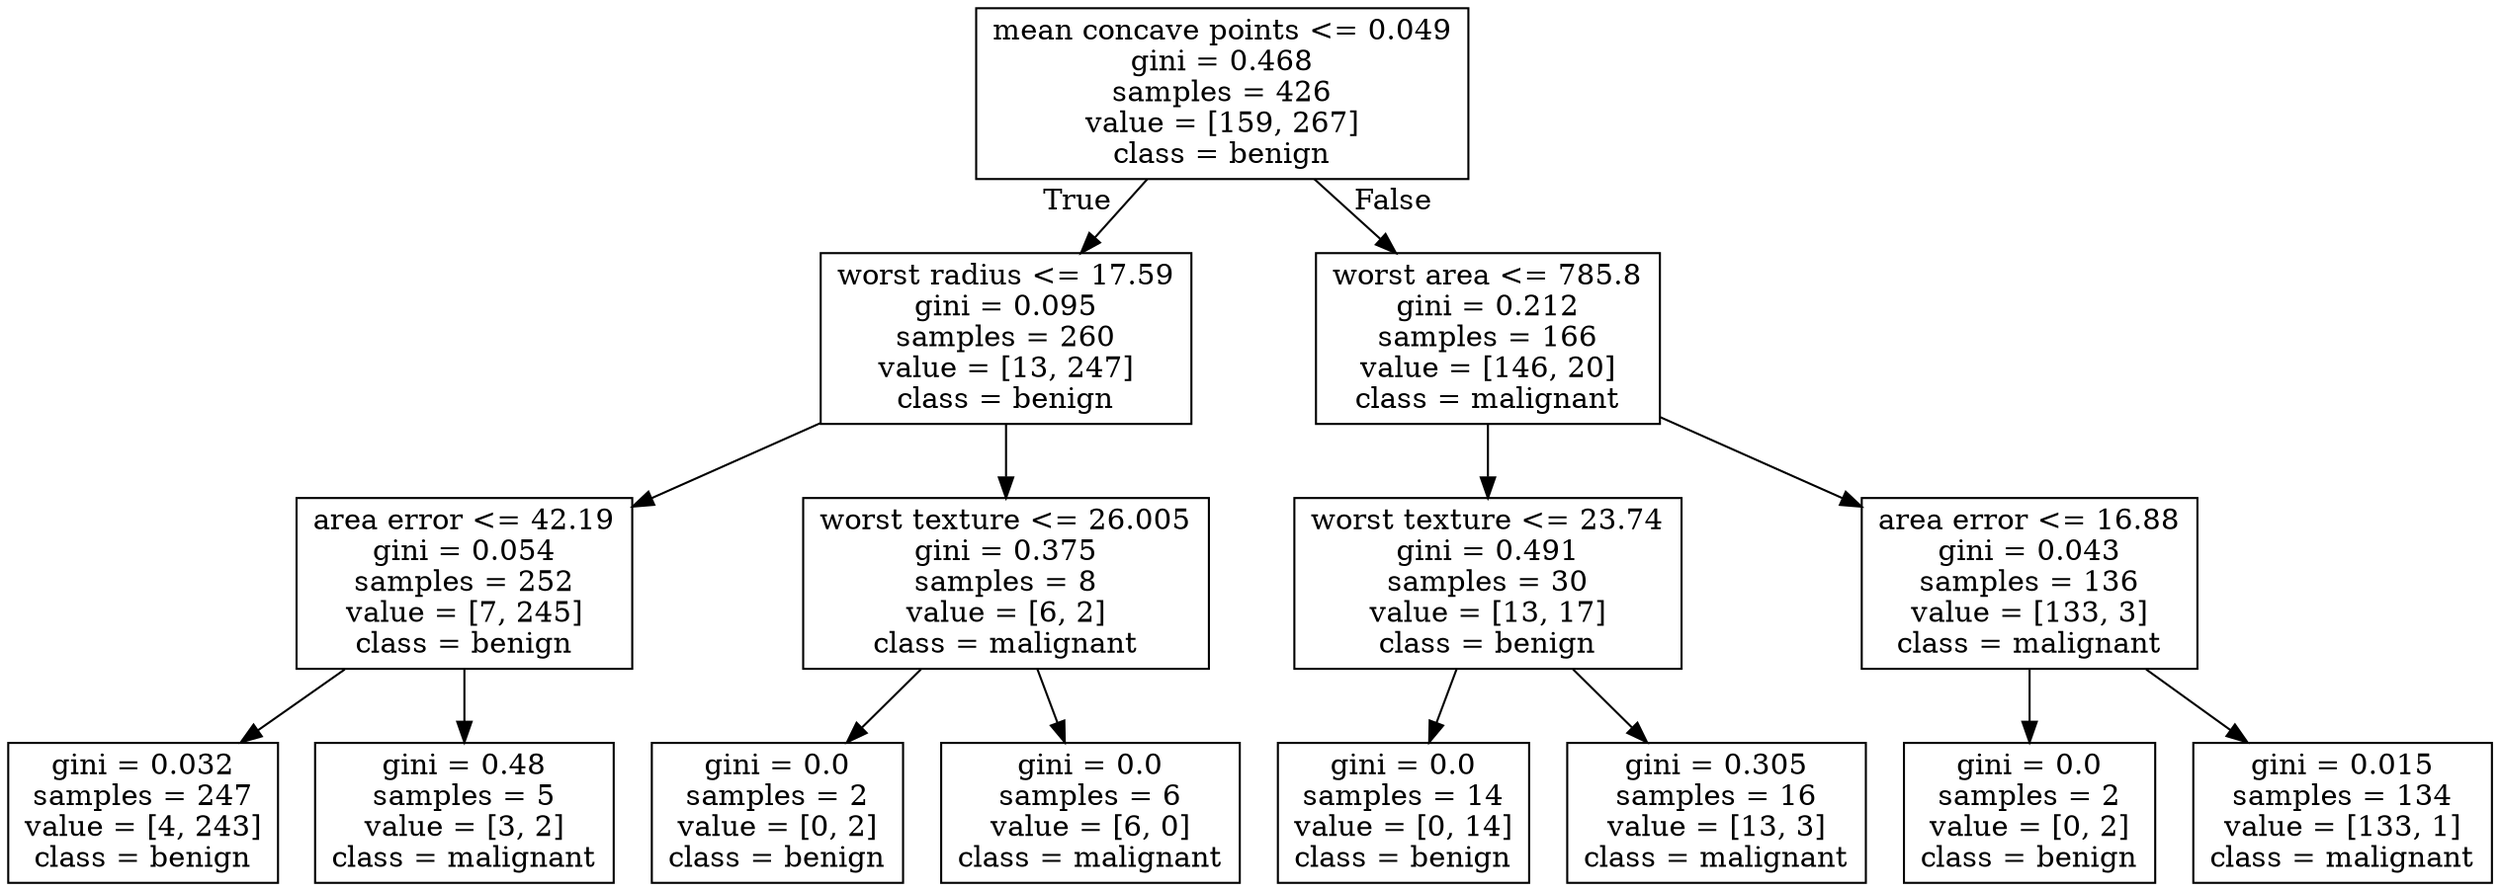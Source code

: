 digraph Tree {
node [shape=box] ;
0 [label="mean concave points <= 0.049\ngini = 0.468\nsamples = 426\nvalue = [159, 267]\nclass = benign"] ;
1 [label="worst radius <= 17.59\ngini = 0.095\nsamples = 260\nvalue = [13, 247]\nclass = benign"] ;
0 -> 1 [labeldistance=2.5, labelangle=45, headlabel="True"] ;
2 [label="area error <= 42.19\ngini = 0.054\nsamples = 252\nvalue = [7, 245]\nclass = benign"] ;
1 -> 2 ;
3 [label="gini = 0.032\nsamples = 247\nvalue = [4, 243]\nclass = benign"] ;
2 -> 3 ;
4 [label="gini = 0.48\nsamples = 5\nvalue = [3, 2]\nclass = malignant"] ;
2 -> 4 ;
5 [label="worst texture <= 26.005\ngini = 0.375\nsamples = 8\nvalue = [6, 2]\nclass = malignant"] ;
1 -> 5 ;
6 [label="gini = 0.0\nsamples = 2\nvalue = [0, 2]\nclass = benign"] ;
5 -> 6 ;
7 [label="gini = 0.0\nsamples = 6\nvalue = [6, 0]\nclass = malignant"] ;
5 -> 7 ;
8 [label="worst area <= 785.8\ngini = 0.212\nsamples = 166\nvalue = [146, 20]\nclass = malignant"] ;
0 -> 8 [labeldistance=2.5, labelangle=-45, headlabel="False"] ;
9 [label="worst texture <= 23.74\ngini = 0.491\nsamples = 30\nvalue = [13, 17]\nclass = benign"] ;
8 -> 9 ;
10 [label="gini = 0.0\nsamples = 14\nvalue = [0, 14]\nclass = benign"] ;
9 -> 10 ;
11 [label="gini = 0.305\nsamples = 16\nvalue = [13, 3]\nclass = malignant"] ;
9 -> 11 ;
12 [label="area error <= 16.88\ngini = 0.043\nsamples = 136\nvalue = [133, 3]\nclass = malignant"] ;
8 -> 12 ;
13 [label="gini = 0.0\nsamples = 2\nvalue = [0, 2]\nclass = benign"] ;
12 -> 13 ;
14 [label="gini = 0.015\nsamples = 134\nvalue = [133, 1]\nclass = malignant"] ;
12 -> 14 ;
}